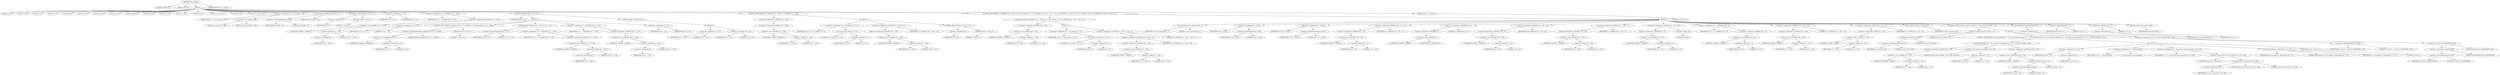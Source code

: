 digraph tftp_connect {  
"1000117" [label = "(METHOD,tftp_connect)" ]
"1000118" [label = "(PARAM,_DWORD *a1)" ]
"1000119" [label = "(PARAM,_BYTE *a2)" ]
"1000120" [label = "(BLOCK,,)" ]
"1000121" [label = "(LOCAL,v4: int)" ]
"1000122" [label = "(LOCAL,v5: int)" ]
"1000123" [label = "(LOCAL,v6: int)" ]
"1000124" [label = "(LOCAL,v7: int)" ]
"1000125" [label = "(LOCAL,v8: int)" ]
"1000126" [label = "(LOCAL,v9: int)" ]
"1000127" [label = "(LOCAL,v10: int)" ]
"1000128" [label = "(LOCAL,v11: int)" ]
"1000129" [label = "(LOCAL,result: int)" ]
"1000130" [label = "(LOCAL,v13: int)" ]
"1000131" [label = "(LOCAL,v14: int)" ]
"1000132" [label = "(LOCAL,v15: int *)" ]
"1000133" [label = "(LOCAL,v16: int)" ]
"1000134" [label = "(LOCAL,v17: const char *)" ]
"1000135" [label = "(LOCAL,v18: int)" ]
"1000136" [label = "(LOCAL,v19: char [ 128 ])" ]
"1000137" [label = "(<operator>.assignment,v4 = Curl_ccalloc(1, 336))" ]
"1000138" [label = "(IDENTIFIER,v4,v4 = Curl_ccalloc(1, 336))" ]
"1000139" [label = "(Curl_ccalloc,Curl_ccalloc(1, 336))" ]
"1000140" [label = "(LITERAL,1,Curl_ccalloc(1, 336))" ]
"1000141" [label = "(LITERAL,336,Curl_ccalloc(1, 336))" ]
"1000142" [label = "(<operator>.assignment,a1[188] = v4)" ]
"1000143" [label = "(<operator>.indirectIndexAccess,a1[188])" ]
"1000144" [label = "(IDENTIFIER,a1,a1[188] = v4)" ]
"1000145" [label = "(LITERAL,188,a1[188] = v4)" ]
"1000146" [label = "(IDENTIFIER,v4,a1[188] = v4)" ]
"1000147" [label = "(CONTROL_STRUCTURE,if ( !v4 ),if ( !v4 ))" ]
"1000148" [label = "(<operator>.logicalNot,!v4)" ]
"1000149" [label = "(IDENTIFIER,v4,!v4)" ]
"1000150" [label = "(RETURN,return 27;,return 27;)" ]
"1000151" [label = "(LITERAL,27,return 27;)" ]
"1000152" [label = "(<operator>.assignment,v5 = v4)" ]
"1000153" [label = "(IDENTIFIER,v5,v5 = v4)" ]
"1000154" [label = "(IDENTIFIER,v4,v5 = v4)" ]
"1000155" [label = "(<operator>.assignment,v6 = *(_DWORD *)(*a1 + 1576))" ]
"1000156" [label = "(IDENTIFIER,v6,v6 = *(_DWORD *)(*a1 + 1576))" ]
"1000157" [label = "(<operator>.indirection,*(_DWORD *)(*a1 + 1576))" ]
"1000158" [label = "(<operator>.cast,(_DWORD *)(*a1 + 1576))" ]
"1000159" [label = "(UNKNOWN,_DWORD *,_DWORD *)" ]
"1000160" [label = "(<operator>.addition,*a1 + 1576)" ]
"1000161" [label = "(<operator>.indirection,*a1)" ]
"1000162" [label = "(IDENTIFIER,a1,*a1 + 1576)" ]
"1000163" [label = "(LITERAL,1576,*a1 + 1576)" ]
"1000164" [label = "(CONTROL_STRUCTURE,if ( v6 ),if ( v6 ))" ]
"1000165" [label = "(IDENTIFIER,v6,if ( v6 ))" ]
"1000166" [label = "(BLOCK,,)" ]
"1000167" [label = "(<operator>.assignment,v13 = 512)" ]
"1000168" [label = "(IDENTIFIER,v13,v13 = 512)" ]
"1000169" [label = "(LITERAL,512,v13 = 512)" ]
"1000170" [label = "(CONTROL_STRUCTURE,if ( (unsigned int)(v6 - 8) >= 0xFFB1 ),if ( (unsigned int)(v6 - 8) >= 0xFFB1 ))" ]
"1000171" [label = "(<operator>.greaterEqualsThan,(unsigned int)(v6 - 8) >= 0xFFB1)" ]
"1000172" [label = "(<operator>.cast,(unsigned int)(v6 - 8))" ]
"1000173" [label = "(UNKNOWN,unsigned int,unsigned int)" ]
"1000174" [label = "(<operator>.subtraction,v6 - 8)" ]
"1000175" [label = "(IDENTIFIER,v6,v6 - 8)" ]
"1000176" [label = "(LITERAL,8,v6 - 8)" ]
"1000177" [label = "(LITERAL,0xFFB1,(unsigned int)(v6 - 8) >= 0xFFB1)" ]
"1000178" [label = "(RETURN,return 71;,return 71;)" ]
"1000179" [label = "(LITERAL,71,return 71;)" ]
"1000180" [label = "(CONTROL_STRUCTURE,if ( v6 >= 512 ),if ( v6 >= 512 ))" ]
"1000181" [label = "(<operator>.greaterEqualsThan,v6 >= 512)" ]
"1000182" [label = "(IDENTIFIER,v6,v6 >= 512)" ]
"1000183" [label = "(LITERAL,512,v6 >= 512)" ]
"1000184" [label = "(<operator>.assignment,v13 = *(_DWORD *)(*a1 + 1576))" ]
"1000185" [label = "(IDENTIFIER,v13,v13 = *(_DWORD *)(*a1 + 1576))" ]
"1000186" [label = "(<operator>.indirection,*(_DWORD *)(*a1 + 1576))" ]
"1000187" [label = "(<operator>.cast,(_DWORD *)(*a1 + 1576))" ]
"1000188" [label = "(UNKNOWN,_DWORD *,_DWORD *)" ]
"1000189" [label = "(<operator>.addition,*a1 + 1576)" ]
"1000190" [label = "(<operator>.indirection,*a1)" ]
"1000191" [label = "(IDENTIFIER,a1,*a1 + 1576)" ]
"1000192" [label = "(LITERAL,1576,*a1 + 1576)" ]
"1000193" [label = "(<operator>.assignment,v7 = *(_DWORD *)(*a1 + 1576))" ]
"1000194" [label = "(IDENTIFIER,v7,v7 = *(_DWORD *)(*a1 + 1576))" ]
"1000195" [label = "(<operator>.indirection,*(_DWORD *)(*a1 + 1576))" ]
"1000196" [label = "(<operator>.cast,(_DWORD *)(*a1 + 1576))" ]
"1000197" [label = "(UNKNOWN,_DWORD *,_DWORD *)" ]
"1000198" [label = "(<operator>.addition,*a1 + 1576)" ]
"1000199" [label = "(<operator>.indirection,*a1)" ]
"1000200" [label = "(IDENTIFIER,a1,*a1 + 1576)" ]
"1000201" [label = "(LITERAL,1576,*a1 + 1576)" ]
"1000202" [label = "(<operator>.assignment,v8 = v13)" ]
"1000203" [label = "(IDENTIFIER,v8,v8 = v13)" ]
"1000204" [label = "(IDENTIFIER,v13,v8 = v13)" ]
"1000205" [label = "(CONTROL_STRUCTURE,else,else)" ]
"1000206" [label = "(BLOCK,,)" ]
"1000207" [label = "(<operator>.assignment,v7 = 512)" ]
"1000208" [label = "(IDENTIFIER,v7,v7 = 512)" ]
"1000209" [label = "(LITERAL,512,v7 = 512)" ]
"1000210" [label = "(<operator>.assignment,v8 = 512)" ]
"1000211" [label = "(IDENTIFIER,v8,v8 = 512)" ]
"1000212" [label = "(LITERAL,512,v8 = 512)" ]
"1000213" [label = "(CONTROL_STRUCTURE,if ( !*(_DWORD *)(v5 + 328) ),if ( !*(_DWORD *)(v5 + 328) ))" ]
"1000214" [label = "(<operator>.logicalNot,!*(_DWORD *)(v5 + 328))" ]
"1000215" [label = "(<operator>.indirection,*(_DWORD *)(v5 + 328))" ]
"1000216" [label = "(<operator>.cast,(_DWORD *)(v5 + 328))" ]
"1000217" [label = "(UNKNOWN,_DWORD *,_DWORD *)" ]
"1000218" [label = "(<operator>.addition,v5 + 328)" ]
"1000219" [label = "(IDENTIFIER,v5,v5 + 328)" ]
"1000220" [label = "(LITERAL,328,v5 + 328)" ]
"1000221" [label = "(BLOCK,,)" ]
"1000222" [label = "(<operator>.assignment,v14 = Curl_ccalloc(1, v8 + 4))" ]
"1000223" [label = "(IDENTIFIER,v14,v14 = Curl_ccalloc(1, v8 + 4))" ]
"1000224" [label = "(Curl_ccalloc,Curl_ccalloc(1, v8 + 4))" ]
"1000225" [label = "(LITERAL,1,Curl_ccalloc(1, v8 + 4))" ]
"1000226" [label = "(<operator>.addition,v8 + 4)" ]
"1000227" [label = "(IDENTIFIER,v8,v8 + 4)" ]
"1000228" [label = "(LITERAL,4,v8 + 4)" ]
"1000229" [label = "(<operator>.assignment,*(_DWORD *)(v5 + 328) = v14)" ]
"1000230" [label = "(<operator>.indirection,*(_DWORD *)(v5 + 328))" ]
"1000231" [label = "(<operator>.cast,(_DWORD *)(v5 + 328))" ]
"1000232" [label = "(UNKNOWN,_DWORD *,_DWORD *)" ]
"1000233" [label = "(<operator>.addition,v5 + 328)" ]
"1000234" [label = "(IDENTIFIER,v5,v5 + 328)" ]
"1000235" [label = "(LITERAL,328,v5 + 328)" ]
"1000236" [label = "(IDENTIFIER,v14,*(_DWORD *)(v5 + 328) = v14)" ]
"1000237" [label = "(CONTROL_STRUCTURE,if ( !v14 ),if ( !v14 ))" ]
"1000238" [label = "(<operator>.logicalNot,!v14)" ]
"1000239" [label = "(IDENTIFIER,v14,!v14)" ]
"1000240" [label = "(RETURN,return 27;,return 27;)" ]
"1000241" [label = "(LITERAL,27,return 27;)" ]
"1000242" [label = "(CONTROL_STRUCTURE,if ( *(_DWORD *)(v5 + 332) || (v18 = Curl_ccalloc(1, v8 + 4), (*(_DWORD *)(v5 + 332) = v18) != 0) ),if ( *(_DWORD *)(v5 + 332) || (v18 = Curl_ccalloc(1, v8 + 4), (*(_DWORD *)(v5 + 332) = v18) != 0) ))" ]
"1000243" [label = "(<operator>.logicalOr,*(_DWORD *)(v5 + 332) || (v18 = Curl_ccalloc(1, v8 + 4), (*(_DWORD *)(v5 + 332) = v18) != 0))" ]
"1000244" [label = "(<operator>.indirection,*(_DWORD *)(v5 + 332))" ]
"1000245" [label = "(<operator>.cast,(_DWORD *)(v5 + 332))" ]
"1000246" [label = "(UNKNOWN,_DWORD *,_DWORD *)" ]
"1000247" [label = "(<operator>.addition,v5 + 332)" ]
"1000248" [label = "(IDENTIFIER,v5,v5 + 332)" ]
"1000249" [label = "(LITERAL,332,v5 + 332)" ]
"1000250" [label = "(BLOCK,,)" ]
"1000251" [label = "(<operator>.assignment,v18 = Curl_ccalloc(1, v8 + 4))" ]
"1000252" [label = "(IDENTIFIER,v18,v18 = Curl_ccalloc(1, v8 + 4))" ]
"1000253" [label = "(Curl_ccalloc,Curl_ccalloc(1, v8 + 4))" ]
"1000254" [label = "(LITERAL,1,Curl_ccalloc(1, v8 + 4))" ]
"1000255" [label = "(<operator>.addition,v8 + 4)" ]
"1000256" [label = "(IDENTIFIER,v8,v8 + 4)" ]
"1000257" [label = "(LITERAL,4,v8 + 4)" ]
"1000258" [label = "(<operator>.notEquals,(*(_DWORD *)(v5 + 332) = v18) != 0)" ]
"1000259" [label = "(<operator>.assignment,*(_DWORD *)(v5 + 332) = v18)" ]
"1000260" [label = "(<operator>.indirection,*(_DWORD *)(v5 + 332))" ]
"1000261" [label = "(<operator>.cast,(_DWORD *)(v5 + 332))" ]
"1000262" [label = "(UNKNOWN,_DWORD *,_DWORD *)" ]
"1000263" [label = "(<operator>.addition,v5 + 332)" ]
"1000264" [label = "(IDENTIFIER,v5,v5 + 332)" ]
"1000265" [label = "(LITERAL,332,v5 + 332)" ]
"1000266" [label = "(IDENTIFIER,v18,*(_DWORD *)(v5 + 332) = v18)" ]
"1000267" [label = "(LITERAL,0,(*(_DWORD *)(v5 + 332) = v18) != 0)" ]
"1000268" [label = "(BLOCK,,)" ]
"1000269" [label = "(Curl_conncontrol,Curl_conncontrol(a1, 1))" ]
"1000270" [label = "(IDENTIFIER,a1,Curl_conncontrol(a1, 1))" ]
"1000271" [label = "(LITERAL,1,Curl_conncontrol(a1, 1))" ]
"1000272" [label = "(<operator>.assignment,v9 = a1[20])" ]
"1000273" [label = "(IDENTIFIER,v9,v9 = a1[20])" ]
"1000274" [label = "(<operator>.indirectIndexAccess,a1[20])" ]
"1000275" [label = "(IDENTIFIER,a1,v9 = a1[20])" ]
"1000276" [label = "(LITERAL,20,v9 = a1[20])" ]
"1000277" [label = "(<operator>.assignment,v10 = a1[105])" ]
"1000278" [label = "(IDENTIFIER,v10,v10 = a1[105])" ]
"1000279" [label = "(<operator>.indirectIndexAccess,a1[105])" ]
"1000280" [label = "(IDENTIFIER,a1,v10 = a1[105])" ]
"1000281" [label = "(LITERAL,105,v10 = a1[105])" ]
"1000282" [label = "(<operator>.assignment,*(_DWORD *)(v5 + 16) = a1)" ]
"1000283" [label = "(<operator>.indirection,*(_DWORD *)(v5 + 16))" ]
"1000284" [label = "(<operator>.cast,(_DWORD *)(v5 + 16))" ]
"1000285" [label = "(UNKNOWN,_DWORD *,_DWORD *)" ]
"1000286" [label = "(<operator>.addition,v5 + 16)" ]
"1000287" [label = "(IDENTIFIER,v5,v5 + 16)" ]
"1000288" [label = "(LITERAL,16,v5 + 16)" ]
"1000289" [label = "(IDENTIFIER,a1,*(_DWORD *)(v5 + 16) = a1)" ]
"1000290" [label = "(<operator>.assignment,*(_DWORD *)v5 = 0)" ]
"1000291" [label = "(<operator>.indirection,*(_DWORD *)v5)" ]
"1000292" [label = "(<operator>.cast,(_DWORD *)v5)" ]
"1000293" [label = "(UNKNOWN,_DWORD *,_DWORD *)" ]
"1000294" [label = "(IDENTIFIER,v5,(_DWORD *)v5)" ]
"1000295" [label = "(LITERAL,0,*(_DWORD *)v5 = 0)" ]
"1000296" [label = "(<operator>.assignment,*(_DWORD *)(v5 + 20) = v10)" ]
"1000297" [label = "(<operator>.indirection,*(_DWORD *)(v5 + 20))" ]
"1000298" [label = "(<operator>.cast,(_DWORD *)(v5 + 20))" ]
"1000299" [label = "(UNKNOWN,_DWORD *,_DWORD *)" ]
"1000300" [label = "(<operator>.addition,v5 + 20)" ]
"1000301" [label = "(IDENTIFIER,v5,v5 + 20)" ]
"1000302" [label = "(LITERAL,20,v5 + 20)" ]
"1000303" [label = "(IDENTIFIER,v10,*(_DWORD *)(v5 + 20) = v10)" ]
"1000304" [label = "(<operator>.assignment,*(_DWORD *)(v5 + 324) = v7)" ]
"1000305" [label = "(<operator>.indirection,*(_DWORD *)(v5 + 324))" ]
"1000306" [label = "(<operator>.cast,(_DWORD *)(v5 + 324))" ]
"1000307" [label = "(UNKNOWN,_DWORD *,_DWORD *)" ]
"1000308" [label = "(<operator>.addition,v5 + 324)" ]
"1000309" [label = "(IDENTIFIER,v5,v5 + 324)" ]
"1000310" [label = "(LITERAL,324,v5 + 324)" ]
"1000311" [label = "(IDENTIFIER,v7,*(_DWORD *)(v5 + 324) = v7)" ]
"1000312" [label = "(<operator>.assignment,*(_DWORD *)(v5 + 8) = -100)" ]
"1000313" [label = "(<operator>.indirection,*(_DWORD *)(v5 + 8))" ]
"1000314" [label = "(<operator>.cast,(_DWORD *)(v5 + 8))" ]
"1000315" [label = "(UNKNOWN,_DWORD *,_DWORD *)" ]
"1000316" [label = "(<operator>.addition,v5 + 8)" ]
"1000317" [label = "(IDENTIFIER,v5,v5 + 8)" ]
"1000318" [label = "(LITERAL,8,v5 + 8)" ]
"1000319" [label = "(<operator>.minus,-100)" ]
"1000320" [label = "(LITERAL,100,-100)" ]
"1000321" [label = "(<operator>.assignment,v11 = *(_DWORD *)(v9 + 4))" ]
"1000322" [label = "(IDENTIFIER,v11,v11 = *(_DWORD *)(v9 + 4))" ]
"1000323" [label = "(<operator>.indirection,*(_DWORD *)(v9 + 4))" ]
"1000324" [label = "(<operator>.cast,(_DWORD *)(v9 + 4))" ]
"1000325" [label = "(UNKNOWN,_DWORD *,_DWORD *)" ]
"1000326" [label = "(<operator>.addition,v9 + 4)" ]
"1000327" [label = "(IDENTIFIER,v9,v9 + 4)" ]
"1000328" [label = "(LITERAL,4,v9 + 4)" ]
"1000329" [label = "(<operator>.assignment,*(_DWORD *)(v5 + 320) = 512)" ]
"1000330" [label = "(<operator>.indirection,*(_DWORD *)(v5 + 320))" ]
"1000331" [label = "(<operator>.cast,(_DWORD *)(v5 + 320))" ]
"1000332" [label = "(UNKNOWN,_DWORD *,_DWORD *)" ]
"1000333" [label = "(<operator>.addition,v5 + 320)" ]
"1000334" [label = "(IDENTIFIER,v5,v5 + 320)" ]
"1000335" [label = "(LITERAL,320,v5 + 320)" ]
"1000336" [label = "(LITERAL,512,*(_DWORD *)(v5 + 320) = 512)" ]
"1000337" [label = "(<operator>.assignment,*(_WORD *)(v5 + 52) = v11)" ]
"1000338" [label = "(<operator>.indirection,*(_WORD *)(v5 + 52))" ]
"1000339" [label = "(<operator>.cast,(_WORD *)(v5 + 52))" ]
"1000340" [label = "(UNKNOWN,_WORD *,_WORD *)" ]
"1000341" [label = "(<operator>.addition,v5 + 52)" ]
"1000342" [label = "(IDENTIFIER,v5,v5 + 52)" ]
"1000343" [label = "(LITERAL,52,v5 + 52)" ]
"1000344" [label = "(IDENTIFIER,v11,*(_WORD *)(v5 + 52) = v11)" ]
"1000345" [label = "(tftp_set_timeouts,tftp_set_timeouts(v5))" ]
"1000346" [label = "(IDENTIFIER,v5,tftp_set_timeouts(v5))" ]
"1000347" [label = "(CONTROL_STRUCTURE,if ( (a1[147] & 0x40) == 0 ),if ( (a1[147] & 0x40) == 0 ))" ]
"1000348" [label = "(<operator>.equals,(a1[147] & 0x40) == 0)" ]
"1000349" [label = "(<operator>.and,a1[147] & 0x40)" ]
"1000350" [label = "(<operator>.indirectIndexAccess,a1[147])" ]
"1000351" [label = "(IDENTIFIER,a1,a1[147] & 0x40)" ]
"1000352" [label = "(LITERAL,147,a1[147] & 0x40)" ]
"1000353" [label = "(LITERAL,0x40,a1[147] & 0x40)" ]
"1000354" [label = "(LITERAL,0,(a1[147] & 0x40) == 0)" ]
"1000355" [label = "(BLOCK,,)" ]
"1000356" [label = "(CONTROL_STRUCTURE,if ( bind(*(_DWORD *)(v5 + 20), (const struct sockaddr *)(v5 + 52), *(_DWORD *)(a1[20] + 16)) ),if ( bind(*(_DWORD *)(v5 + 20), (const struct sockaddr *)(v5 + 52), *(_DWORD *)(a1[20] + 16)) ))" ]
"1000357" [label = "(bind,bind(*(_DWORD *)(v5 + 20), (const struct sockaddr *)(v5 + 52), *(_DWORD *)(a1[20] + 16)))" ]
"1000358" [label = "(<operator>.indirection,*(_DWORD *)(v5 + 20))" ]
"1000359" [label = "(<operator>.cast,(_DWORD *)(v5 + 20))" ]
"1000360" [label = "(UNKNOWN,_DWORD *,_DWORD *)" ]
"1000361" [label = "(<operator>.addition,v5 + 20)" ]
"1000362" [label = "(IDENTIFIER,v5,v5 + 20)" ]
"1000363" [label = "(LITERAL,20,v5 + 20)" ]
"1000364" [label = "(<operator>.cast,(const struct sockaddr *)(v5 + 52))" ]
"1000365" [label = "(UNKNOWN,const struct sockaddr *,const struct sockaddr *)" ]
"1000366" [label = "(<operator>.addition,v5 + 52)" ]
"1000367" [label = "(IDENTIFIER,v5,v5 + 52)" ]
"1000368" [label = "(LITERAL,52,v5 + 52)" ]
"1000369" [label = "(<operator>.indirection,*(_DWORD *)(a1[20] + 16))" ]
"1000370" [label = "(<operator>.cast,(_DWORD *)(a1[20] + 16))" ]
"1000371" [label = "(UNKNOWN,_DWORD *,_DWORD *)" ]
"1000372" [label = "(<operator>.addition,a1[20] + 16)" ]
"1000373" [label = "(<operator>.indirectIndexAccess,a1[20])" ]
"1000374" [label = "(IDENTIFIER,a1,a1[20] + 16)" ]
"1000375" [label = "(LITERAL,20,a1[20] + 16)" ]
"1000376" [label = "(LITERAL,16,a1[20] + 16)" ]
"1000377" [label = "(BLOCK,,)" ]
"1000378" [label = "(<operator>.assignment,v16 = *a1)" ]
"1000379" [label = "(IDENTIFIER,v16,v16 = *a1)" ]
"1000380" [label = "(<operator>.indirection,*a1)" ]
"1000381" [label = "(IDENTIFIER,a1,v16 = *a1)" ]
"1000382" [label = "(<operator>.assignment,v15 = _errno_location())" ]
"1000383" [label = "(IDENTIFIER,v15,v15 = _errno_location())" ]
"1000384" [label = "(_errno_location,_errno_location())" ]
"1000385" [label = "(<operator>.assignment,v17 = (const char *)Curl_strerror(*v15, v19, 128))" ]
"1000386" [label = "(IDENTIFIER,v17,v17 = (const char *)Curl_strerror(*v15, v19, 128))" ]
"1000387" [label = "(<operator>.cast,(const char *)Curl_strerror(*v15, v19, 128))" ]
"1000388" [label = "(UNKNOWN,const char *,const char *)" ]
"1000389" [label = "(Curl_strerror,Curl_strerror(*v15, v19, 128))" ]
"1000390" [label = "(<operator>.indirection,*v15)" ]
"1000391" [label = "(IDENTIFIER,v15,Curl_strerror(*v15, v19, 128))" ]
"1000392" [label = "(IDENTIFIER,v19,Curl_strerror(*v15, v19, 128))" ]
"1000393" [label = "(LITERAL,128,Curl_strerror(*v15, v19, 128))" ]
"1000394" [label = "(Curl_failf,Curl_failf(v16, \"bind() failed; %s\", v17))" ]
"1000395" [label = "(IDENTIFIER,v16,Curl_failf(v16, \"bind() failed; %s\", v17))" ]
"1000396" [label = "(LITERAL,\"bind() failed; %s\",Curl_failf(v16, \"bind() failed; %s\", v17))" ]
"1000397" [label = "(IDENTIFIER,v17,Curl_failf(v16, \"bind() failed; %s\", v17))" ]
"1000398" [label = "(RETURN,return 7;,return 7;)" ]
"1000399" [label = "(LITERAL,7,return 7;)" ]
"1000400" [label = "(<operator>.assignment,a1[147] = a1[147] & 0xFFFFFFBF | 0x40)" ]
"1000401" [label = "(<operator>.indirectIndexAccess,a1[147])" ]
"1000402" [label = "(IDENTIFIER,a1,a1[147] = a1[147] & 0xFFFFFFBF | 0x40)" ]
"1000403" [label = "(LITERAL,147,a1[147] = a1[147] & 0xFFFFFFBF | 0x40)" ]
"1000404" [label = "(<operator>.or,a1[147] & 0xFFFFFFBF | 0x40)" ]
"1000405" [label = "(<operator>.and,a1[147] & 0xFFFFFFBF)" ]
"1000406" [label = "(<operator>.indirectIndexAccess,a1[147])" ]
"1000407" [label = "(IDENTIFIER,a1,a1[147] & 0xFFFFFFBF)" ]
"1000408" [label = "(LITERAL,147,a1[147] & 0xFFFFFFBF)" ]
"1000409" [label = "(LITERAL,0xFFFFFFBF,a1[147] & 0xFFFFFFBF)" ]
"1000410" [label = "(LITERAL,0x40,a1[147] & 0xFFFFFFBF | 0x40)" ]
"1000411" [label = "(Curl_pgrsStartNow,Curl_pgrsStartNow(*a1))" ]
"1000412" [label = "(<operator>.indirection,*a1)" ]
"1000413" [label = "(IDENTIFIER,a1,Curl_pgrsStartNow(*a1))" ]
"1000414" [label = "(<operator>.assignment,result = 0)" ]
"1000415" [label = "(IDENTIFIER,result,result = 0)" ]
"1000416" [label = "(LITERAL,0,result = 0)" ]
"1000417" [label = "(<operator>.assignment,*a2 = 1)" ]
"1000418" [label = "(<operator>.indirection,*a2)" ]
"1000419" [label = "(IDENTIFIER,a2,*a2 = 1)" ]
"1000420" [label = "(LITERAL,1,*a2 = 1)" ]
"1000421" [label = "(RETURN,return result;,return result;)" ]
"1000422" [label = "(IDENTIFIER,result,return result;)" ]
"1000423" [label = "(RETURN,return 27;,return 27;)" ]
"1000424" [label = "(LITERAL,27,return 27;)" ]
"1000425" [label = "(METHOD_RETURN,int __fastcall)" ]
  "1000117" -> "1000118" 
  "1000117" -> "1000119" 
  "1000117" -> "1000120" 
  "1000117" -> "1000425" 
  "1000120" -> "1000121" 
  "1000120" -> "1000122" 
  "1000120" -> "1000123" 
  "1000120" -> "1000124" 
  "1000120" -> "1000125" 
  "1000120" -> "1000126" 
  "1000120" -> "1000127" 
  "1000120" -> "1000128" 
  "1000120" -> "1000129" 
  "1000120" -> "1000130" 
  "1000120" -> "1000131" 
  "1000120" -> "1000132" 
  "1000120" -> "1000133" 
  "1000120" -> "1000134" 
  "1000120" -> "1000135" 
  "1000120" -> "1000136" 
  "1000120" -> "1000137" 
  "1000120" -> "1000142" 
  "1000120" -> "1000147" 
  "1000120" -> "1000152" 
  "1000120" -> "1000155" 
  "1000120" -> "1000164" 
  "1000120" -> "1000213" 
  "1000120" -> "1000242" 
  "1000120" -> "1000423" 
  "1000137" -> "1000138" 
  "1000137" -> "1000139" 
  "1000139" -> "1000140" 
  "1000139" -> "1000141" 
  "1000142" -> "1000143" 
  "1000142" -> "1000146" 
  "1000143" -> "1000144" 
  "1000143" -> "1000145" 
  "1000147" -> "1000148" 
  "1000147" -> "1000150" 
  "1000148" -> "1000149" 
  "1000150" -> "1000151" 
  "1000152" -> "1000153" 
  "1000152" -> "1000154" 
  "1000155" -> "1000156" 
  "1000155" -> "1000157" 
  "1000157" -> "1000158" 
  "1000158" -> "1000159" 
  "1000158" -> "1000160" 
  "1000160" -> "1000161" 
  "1000160" -> "1000163" 
  "1000161" -> "1000162" 
  "1000164" -> "1000165" 
  "1000164" -> "1000166" 
  "1000164" -> "1000205" 
  "1000166" -> "1000167" 
  "1000166" -> "1000170" 
  "1000166" -> "1000180" 
  "1000166" -> "1000193" 
  "1000166" -> "1000202" 
  "1000167" -> "1000168" 
  "1000167" -> "1000169" 
  "1000170" -> "1000171" 
  "1000170" -> "1000178" 
  "1000171" -> "1000172" 
  "1000171" -> "1000177" 
  "1000172" -> "1000173" 
  "1000172" -> "1000174" 
  "1000174" -> "1000175" 
  "1000174" -> "1000176" 
  "1000178" -> "1000179" 
  "1000180" -> "1000181" 
  "1000180" -> "1000184" 
  "1000181" -> "1000182" 
  "1000181" -> "1000183" 
  "1000184" -> "1000185" 
  "1000184" -> "1000186" 
  "1000186" -> "1000187" 
  "1000187" -> "1000188" 
  "1000187" -> "1000189" 
  "1000189" -> "1000190" 
  "1000189" -> "1000192" 
  "1000190" -> "1000191" 
  "1000193" -> "1000194" 
  "1000193" -> "1000195" 
  "1000195" -> "1000196" 
  "1000196" -> "1000197" 
  "1000196" -> "1000198" 
  "1000198" -> "1000199" 
  "1000198" -> "1000201" 
  "1000199" -> "1000200" 
  "1000202" -> "1000203" 
  "1000202" -> "1000204" 
  "1000205" -> "1000206" 
  "1000206" -> "1000207" 
  "1000206" -> "1000210" 
  "1000207" -> "1000208" 
  "1000207" -> "1000209" 
  "1000210" -> "1000211" 
  "1000210" -> "1000212" 
  "1000213" -> "1000214" 
  "1000213" -> "1000221" 
  "1000214" -> "1000215" 
  "1000215" -> "1000216" 
  "1000216" -> "1000217" 
  "1000216" -> "1000218" 
  "1000218" -> "1000219" 
  "1000218" -> "1000220" 
  "1000221" -> "1000222" 
  "1000221" -> "1000229" 
  "1000221" -> "1000237" 
  "1000222" -> "1000223" 
  "1000222" -> "1000224" 
  "1000224" -> "1000225" 
  "1000224" -> "1000226" 
  "1000226" -> "1000227" 
  "1000226" -> "1000228" 
  "1000229" -> "1000230" 
  "1000229" -> "1000236" 
  "1000230" -> "1000231" 
  "1000231" -> "1000232" 
  "1000231" -> "1000233" 
  "1000233" -> "1000234" 
  "1000233" -> "1000235" 
  "1000237" -> "1000238" 
  "1000237" -> "1000240" 
  "1000238" -> "1000239" 
  "1000240" -> "1000241" 
  "1000242" -> "1000243" 
  "1000242" -> "1000268" 
  "1000243" -> "1000244" 
  "1000243" -> "1000250" 
  "1000244" -> "1000245" 
  "1000245" -> "1000246" 
  "1000245" -> "1000247" 
  "1000247" -> "1000248" 
  "1000247" -> "1000249" 
  "1000250" -> "1000251" 
  "1000250" -> "1000258" 
  "1000251" -> "1000252" 
  "1000251" -> "1000253" 
  "1000253" -> "1000254" 
  "1000253" -> "1000255" 
  "1000255" -> "1000256" 
  "1000255" -> "1000257" 
  "1000258" -> "1000259" 
  "1000258" -> "1000267" 
  "1000259" -> "1000260" 
  "1000259" -> "1000266" 
  "1000260" -> "1000261" 
  "1000261" -> "1000262" 
  "1000261" -> "1000263" 
  "1000263" -> "1000264" 
  "1000263" -> "1000265" 
  "1000268" -> "1000269" 
  "1000268" -> "1000272" 
  "1000268" -> "1000277" 
  "1000268" -> "1000282" 
  "1000268" -> "1000290" 
  "1000268" -> "1000296" 
  "1000268" -> "1000304" 
  "1000268" -> "1000312" 
  "1000268" -> "1000321" 
  "1000268" -> "1000329" 
  "1000268" -> "1000337" 
  "1000268" -> "1000345" 
  "1000268" -> "1000347" 
  "1000268" -> "1000411" 
  "1000268" -> "1000414" 
  "1000268" -> "1000417" 
  "1000268" -> "1000421" 
  "1000269" -> "1000270" 
  "1000269" -> "1000271" 
  "1000272" -> "1000273" 
  "1000272" -> "1000274" 
  "1000274" -> "1000275" 
  "1000274" -> "1000276" 
  "1000277" -> "1000278" 
  "1000277" -> "1000279" 
  "1000279" -> "1000280" 
  "1000279" -> "1000281" 
  "1000282" -> "1000283" 
  "1000282" -> "1000289" 
  "1000283" -> "1000284" 
  "1000284" -> "1000285" 
  "1000284" -> "1000286" 
  "1000286" -> "1000287" 
  "1000286" -> "1000288" 
  "1000290" -> "1000291" 
  "1000290" -> "1000295" 
  "1000291" -> "1000292" 
  "1000292" -> "1000293" 
  "1000292" -> "1000294" 
  "1000296" -> "1000297" 
  "1000296" -> "1000303" 
  "1000297" -> "1000298" 
  "1000298" -> "1000299" 
  "1000298" -> "1000300" 
  "1000300" -> "1000301" 
  "1000300" -> "1000302" 
  "1000304" -> "1000305" 
  "1000304" -> "1000311" 
  "1000305" -> "1000306" 
  "1000306" -> "1000307" 
  "1000306" -> "1000308" 
  "1000308" -> "1000309" 
  "1000308" -> "1000310" 
  "1000312" -> "1000313" 
  "1000312" -> "1000319" 
  "1000313" -> "1000314" 
  "1000314" -> "1000315" 
  "1000314" -> "1000316" 
  "1000316" -> "1000317" 
  "1000316" -> "1000318" 
  "1000319" -> "1000320" 
  "1000321" -> "1000322" 
  "1000321" -> "1000323" 
  "1000323" -> "1000324" 
  "1000324" -> "1000325" 
  "1000324" -> "1000326" 
  "1000326" -> "1000327" 
  "1000326" -> "1000328" 
  "1000329" -> "1000330" 
  "1000329" -> "1000336" 
  "1000330" -> "1000331" 
  "1000331" -> "1000332" 
  "1000331" -> "1000333" 
  "1000333" -> "1000334" 
  "1000333" -> "1000335" 
  "1000337" -> "1000338" 
  "1000337" -> "1000344" 
  "1000338" -> "1000339" 
  "1000339" -> "1000340" 
  "1000339" -> "1000341" 
  "1000341" -> "1000342" 
  "1000341" -> "1000343" 
  "1000345" -> "1000346" 
  "1000347" -> "1000348" 
  "1000347" -> "1000355" 
  "1000348" -> "1000349" 
  "1000348" -> "1000354" 
  "1000349" -> "1000350" 
  "1000349" -> "1000353" 
  "1000350" -> "1000351" 
  "1000350" -> "1000352" 
  "1000355" -> "1000356" 
  "1000355" -> "1000400" 
  "1000356" -> "1000357" 
  "1000356" -> "1000377" 
  "1000357" -> "1000358" 
  "1000357" -> "1000364" 
  "1000357" -> "1000369" 
  "1000358" -> "1000359" 
  "1000359" -> "1000360" 
  "1000359" -> "1000361" 
  "1000361" -> "1000362" 
  "1000361" -> "1000363" 
  "1000364" -> "1000365" 
  "1000364" -> "1000366" 
  "1000366" -> "1000367" 
  "1000366" -> "1000368" 
  "1000369" -> "1000370" 
  "1000370" -> "1000371" 
  "1000370" -> "1000372" 
  "1000372" -> "1000373" 
  "1000372" -> "1000376" 
  "1000373" -> "1000374" 
  "1000373" -> "1000375" 
  "1000377" -> "1000378" 
  "1000377" -> "1000382" 
  "1000377" -> "1000385" 
  "1000377" -> "1000394" 
  "1000377" -> "1000398" 
  "1000378" -> "1000379" 
  "1000378" -> "1000380" 
  "1000380" -> "1000381" 
  "1000382" -> "1000383" 
  "1000382" -> "1000384" 
  "1000385" -> "1000386" 
  "1000385" -> "1000387" 
  "1000387" -> "1000388" 
  "1000387" -> "1000389" 
  "1000389" -> "1000390" 
  "1000389" -> "1000392" 
  "1000389" -> "1000393" 
  "1000390" -> "1000391" 
  "1000394" -> "1000395" 
  "1000394" -> "1000396" 
  "1000394" -> "1000397" 
  "1000398" -> "1000399" 
  "1000400" -> "1000401" 
  "1000400" -> "1000404" 
  "1000401" -> "1000402" 
  "1000401" -> "1000403" 
  "1000404" -> "1000405" 
  "1000404" -> "1000410" 
  "1000405" -> "1000406" 
  "1000405" -> "1000409" 
  "1000406" -> "1000407" 
  "1000406" -> "1000408" 
  "1000411" -> "1000412" 
  "1000412" -> "1000413" 
  "1000414" -> "1000415" 
  "1000414" -> "1000416" 
  "1000417" -> "1000418" 
  "1000417" -> "1000420" 
  "1000418" -> "1000419" 
  "1000421" -> "1000422" 
  "1000423" -> "1000424" 
}
